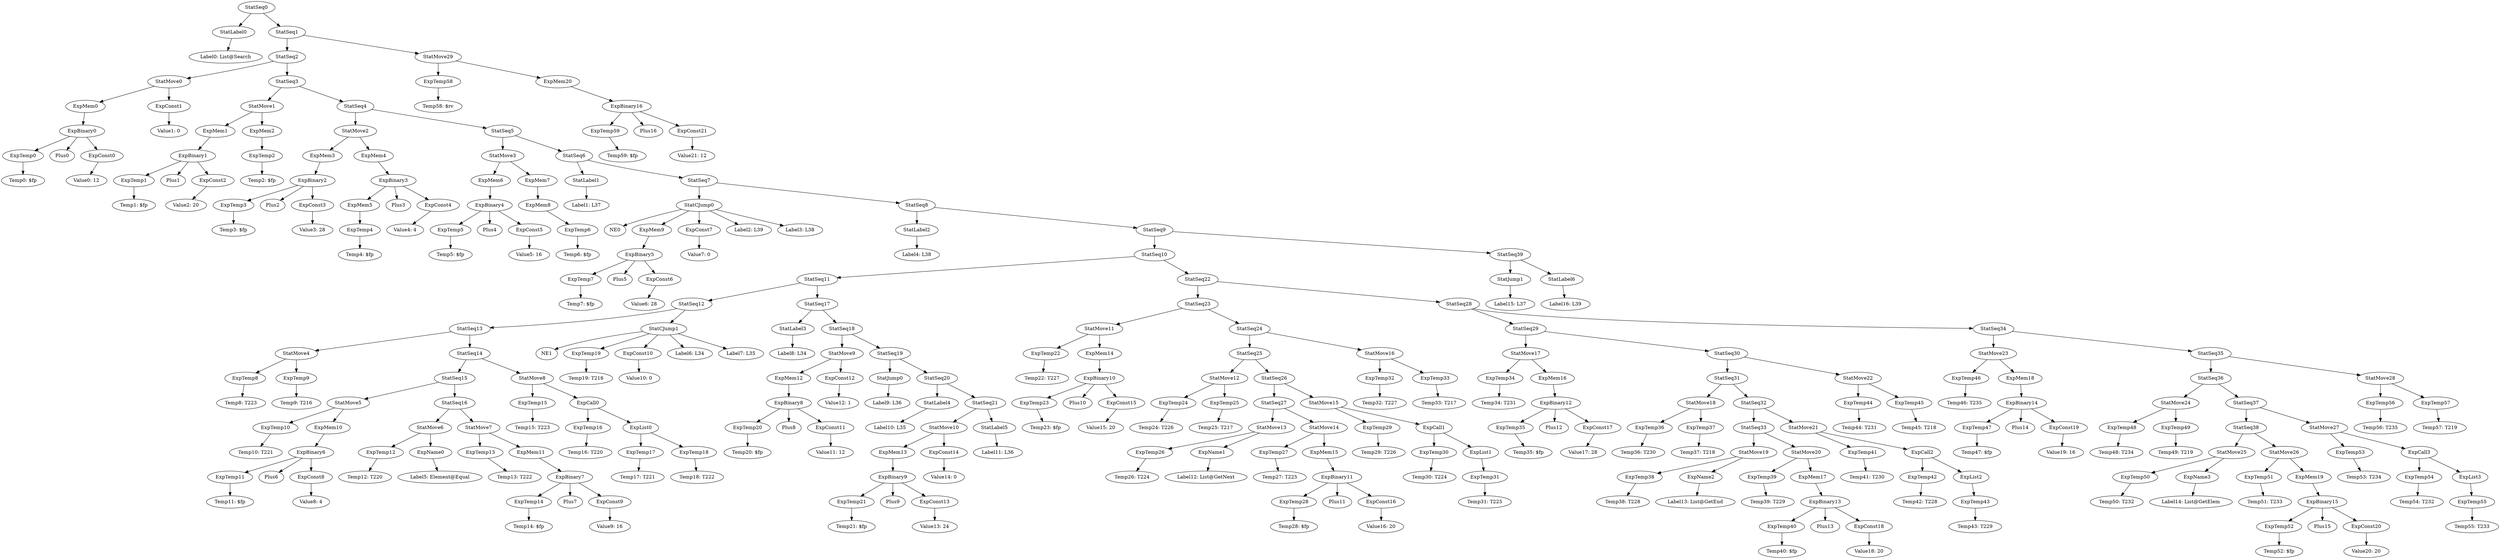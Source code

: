 digraph {
	ordering = out;
	ExpMem20 -> ExpBinary16;
	ExpBinary16 -> ExpTemp59;
	ExpBinary16 -> Plus16;
	ExpBinary16 -> ExpConst21;
	ExpTemp59 -> "Temp59: $fp";
	StatMove29 -> ExpTemp58;
	StatMove29 -> ExpMem20;
	StatSeq39 -> StatJump1;
	StatSeq39 -> StatLabel6;
	StatJump1 -> "Label15: L37";
	StatSeq9 -> StatSeq10;
	StatSeq9 -> StatSeq39;
	StatMove28 -> ExpTemp56;
	StatMove28 -> ExpTemp57;
	ExpTemp56 -> "Temp56: T235";
	StatSeq35 -> StatSeq36;
	StatSeq35 -> StatMove28;
	StatJump0 -> "Label9: L36";
	ExpMem12 -> ExpBinary8;
	StatMove16 -> ExpTemp32;
	StatMove16 -> ExpTemp33;
	ExpConst21 -> "Value21: 12";
	ExpTemp49 -> "Temp49: T219";
	ExpTemp20 -> "Temp20: $fp";
	ExpName0 -> "Label5: Element@Equal";
	ExpConst8 -> "Value8: 4";
	StatCJump1 -> NE1;
	StatCJump1 -> ExpTemp19;
	StatCJump1 -> ExpConst10;
	StatCJump1 -> "Label6: L34";
	StatCJump1 -> "Label7: L35";
	ExpCall3 -> ExpTemp54;
	ExpCall3 -> ExpList3;
	ExpTemp32 -> "Temp32: T227";
	StatSeq13 -> StatMove4;
	StatSeq13 -> StatSeq14;
	ExpTemp23 -> "Temp23: $fp";
	ExpCall0 -> ExpTemp16;
	ExpCall0 -> ExpList0;
	ExpTemp15 -> "Temp15: T223";
	ExpTemp48 -> "Temp48: T234";
	ExpTemp44 -> "Temp44: T231";
	StatMove11 -> ExpTemp22;
	StatMove11 -> ExpMem14;
	StatLabel6 -> "Label16: L39";
	ExpTemp14 -> "Temp14: $fp";
	StatMove12 -> ExpTemp24;
	StatMove12 -> ExpTemp25;
	ExpConst19 -> "Value19: 16";
	ExpTemp13 -> "Temp13: T222";
	StatSeq16 -> StatMove6;
	StatSeq16 -> StatMove7;
	StatSeq7 -> StatCJump0;
	StatSeq7 -> StatSeq8;
	ExpMem10 -> ExpBinary6;
	ExpTemp10 -> "Temp10: T221";
	ExpTemp16 -> "Temp16: T220";
	ExpBinary6 -> ExpTemp11;
	ExpBinary6 -> Plus6;
	ExpBinary6 -> ExpConst8;
	StatMove24 -> ExpTemp48;
	StatMove24 -> ExpTemp49;
	ExpConst10 -> "Value10: 0";
	ExpBinary1 -> ExpTemp1;
	ExpBinary1 -> Plus1;
	ExpBinary1 -> ExpConst2;
	StatMove9 -> ExpMem12;
	StatMove9 -> ExpConst12;
	StatMove4 -> ExpTemp8;
	StatMove4 -> ExpTemp9;
	StatLabel2 -> "Label4: L38";
	StatMove5 -> ExpTemp10;
	StatMove5 -> ExpMem10;
	ExpConst12 -> "Value12: 1";
	ExpTemp18 -> "Temp18: T222";
	ExpBinary9 -> ExpTemp21;
	ExpBinary9 -> Plus9;
	ExpBinary9 -> ExpConst13;
	ExpTemp8 -> "Temp8: T223";
	ExpMem15 -> ExpBinary11;
	ExpTemp53 -> "Temp53: T234";
	ExpTemp19 -> "Temp19: T216";
	StatLabel0 -> "Label0: List@Search";
	StatSeq17 -> StatLabel3;
	StatSeq17 -> StatSeq18;
	StatSeq1 -> StatSeq2;
	StatSeq1 -> StatMove29;
	StatSeq30 -> StatSeq31;
	StatSeq30 -> StatMove22;
	StatMove2 -> ExpMem3;
	StatMove2 -> ExpMem4;
	ExpBinary13 -> ExpTemp40;
	ExpBinary13 -> Plus13;
	ExpBinary13 -> ExpConst18;
	ExpTemp54 -> "Temp54: T232";
	ExpTemp2 -> "Temp2: $fp";
	ExpTemp51 -> "Temp51: T233";
	ExpTemp17 -> "Temp17: T221";
	ExpConst3 -> "Value3: 28";
	ExpTemp21 -> "Temp21: $fp";
	ExpConst7 -> "Value7: 0";
	ExpBinary0 -> ExpTemp0;
	ExpBinary0 -> Plus0;
	ExpBinary0 -> ExpConst0;
	ExpBinary11 -> ExpTemp28;
	ExpBinary11 -> Plus11;
	ExpBinary11 -> ExpConst16;
	ExpTemp12 -> "Temp12: T220";
	StatSeq11 -> StatSeq12;
	StatSeq11 -> StatSeq17;
	ExpMem2 -> ExpTemp2;
	ExpTemp33 -> "Temp33: T217";
	StatLabel1 -> "Label1: L37";
	StatSeq33 -> StatMove19;
	StatSeq33 -> StatMove20;
	StatSeq15 -> StatMove5;
	StatSeq15 -> StatSeq16;
	StatSeq3 -> StatMove1;
	StatSeq3 -> StatSeq4;
	StatSeq18 -> StatMove9;
	StatSeq18 -> StatSeq19;
	StatLabel3 -> "Label8: L34";
	StatMove15 -> ExpTemp29;
	StatMove15 -> ExpCall1;
	StatSeq8 -> StatLabel2;
	StatSeq8 -> StatSeq9;
	ExpMem8 -> ExpTemp6;
	StatSeq6 -> StatLabel1;
	StatSeq6 -> StatSeq7;
	StatMove17 -> ExpTemp34;
	StatMove17 -> ExpMem16;
	ExpTemp11 -> "Temp11: $fp";
	StatSeq0 -> StatLabel0;
	StatSeq0 -> StatSeq1;
	ExpTemp39 -> "Temp39: T229";
	ExpTemp1 -> "Temp1: $fp";
	ExpBinary4 -> ExpTemp5;
	ExpBinary4 -> Plus4;
	ExpBinary4 -> ExpConst5;
	ExpList1 -> ExpTemp31;
	StatMove23 -> ExpTemp46;
	StatMove23 -> ExpMem18;
	ExpTemp35 -> "Temp35: $fp";
	ExpTemp57 -> "Temp57: T219";
	ExpTemp5 -> "Temp5: $fp";
	ExpMem3 -> ExpBinary2;
	StatSeq2 -> StatMove0;
	StatSeq2 -> StatSeq3;
	StatMove1 -> ExpMem1;
	StatMove1 -> ExpMem2;
	ExpMem16 -> ExpBinary12;
	ExpBinary2 -> ExpTemp3;
	ExpBinary2 -> Plus2;
	ExpBinary2 -> ExpConst3;
	ExpMem5 -> ExpTemp4;
	StatLabel4 -> "Label10: L35";
	StatSeq23 -> StatMove11;
	StatSeq23 -> StatSeq24;
	StatSeq5 -> StatMove3;
	StatSeq5 -> StatSeq6;
	StatMove0 -> ExpMem0;
	StatMove0 -> ExpConst1;
	ExpBinary14 -> ExpTemp47;
	ExpBinary14 -> Plus14;
	ExpBinary14 -> ExpConst19;
	ExpList0 -> ExpTemp17;
	ExpList0 -> ExpTemp18;
	StatCJump0 -> NE0;
	StatCJump0 -> ExpMem9;
	StatCJump0 -> ExpConst7;
	StatCJump0 -> "Label2: L39";
	StatCJump0 -> "Label3: L38";
	ExpConst1 -> "Value1: 0";
	ExpTemp45 -> "Temp45: T218";
	ExpTemp58 -> "Temp58: $rv";
	ExpMem1 -> ExpBinary1;
	ExpMem9 -> ExpBinary5;
	ExpConst6 -> "Value6: 28";
	StatSeq12 -> StatSeq13;
	StatSeq12 -> StatCJump1;
	ExpTemp4 -> "Temp4: $fp";
	StatLabel5 -> "Label11: L36";
	StatMove19 -> ExpTemp38;
	StatMove19 -> ExpName2;
	ExpTemp0 -> "Temp0: $fp";
	StatMove7 -> ExpTemp13;
	StatMove7 -> ExpMem11;
	ExpTemp7 -> "Temp7: $fp";
	ExpConst4 -> "Value4: 4";
	ExpConst0 -> "Value0: 12";
	ExpBinary8 -> ExpTemp20;
	ExpBinary8 -> Plus8;
	ExpBinary8 -> ExpConst11;
	ExpConst5 -> "Value5: 16";
	StatSeq26 -> StatSeq27;
	StatSeq26 -> StatMove15;
	StatMove22 -> ExpTemp44;
	StatMove22 -> ExpTemp45;
	StatSeq37 -> StatSeq38;
	StatSeq37 -> StatMove27;
	ExpTemp3 -> "Temp3: $fp";
	ExpTemp6 -> "Temp6: $fp";
	ExpBinary7 -> ExpTemp14;
	ExpBinary7 -> Plus7;
	ExpBinary7 -> ExpConst9;
	ExpBinary5 -> ExpTemp7;
	ExpBinary5 -> Plus5;
	ExpBinary5 -> ExpConst6;
	ExpTemp43 -> "Temp43: T229";
	StatSeq14 -> StatSeq15;
	StatSeq14 -> StatMove8;
	ExpMem13 -> ExpBinary9;
	ExpMem4 -> ExpBinary3;
	StatMove10 -> ExpMem13;
	StatMove10 -> ExpConst14;
	ExpConst9 -> "Value9: 16";
	ExpConst14 -> "Value14: 0";
	StatSeq21 -> StatMove10;
	StatSeq21 -> StatLabel5;
	StatSeq10 -> StatSeq11;
	StatSeq10 -> StatSeq22;
	StatMove13 -> ExpTemp26;
	StatMove13 -> ExpName1;
	StatMove27 -> ExpTemp53;
	StatMove27 -> ExpCall3;
	ExpTemp22 -> "Temp22: T227";
	ExpTemp28 -> "Temp28: $fp";
	StatMove8 -> ExpTemp15;
	StatMove8 -> ExpCall0;
	StatSeq32 -> StatSeq33;
	StatSeq32 -> StatMove21;
	ExpList2 -> ExpTemp43;
	ExpBinary10 -> ExpTemp23;
	ExpBinary10 -> Plus10;
	ExpBinary10 -> ExpConst15;
	ExpConst15 -> "Value15: 20";
	StatSeq31 -> StatMove18;
	StatSeq31 -> StatSeq32;
	ExpMem14 -> ExpBinary10;
	ExpTemp31 -> "Temp31: T225";
	ExpTemp24 -> "Temp24: T226";
	ExpTemp25 -> "Temp25: T217";
	StatMove3 -> ExpMem6;
	StatMove3 -> ExpMem7;
	StatSeq25 -> StatMove12;
	StatSeq25 -> StatSeq26;
	ExpTemp26 -> "Temp26: T224";
	ExpTemp41 -> "Temp41: T230";
	ExpName1 -> "Label12: List@GetNext";
	ExpTemp9 -> "Temp9: T216";
	StatSeq27 -> StatMove13;
	StatSeq27 -> StatMove14;
	ExpTemp27 -> "Temp27: T225";
	StatMove14 -> ExpTemp27;
	StatMove14 -> ExpMem15;
	ExpMem6 -> ExpBinary4;
	ExpConst16 -> "Value16: 20";
	ExpTemp52 -> "Temp52: $fp";
	ExpTemp29 -> "Temp29: T226";
	ExpTemp30 -> "Temp30: T224";
	ExpMem19 -> ExpBinary15;
	ExpCall1 -> ExpTemp30;
	ExpCall1 -> ExpList1;
	StatSeq24 -> StatSeq25;
	StatSeq24 -> StatMove16;
	ExpTemp50 -> "Temp50: T232";
	StatSeq19 -> StatJump0;
	StatSeq19 -> StatSeq20;
	StatSeq22 -> StatSeq23;
	StatSeq22 -> StatSeq28;
	ExpTemp34 -> "Temp34: T231";
	StatMove6 -> ExpTemp12;
	StatMove6 -> ExpName0;
	ExpBinary12 -> ExpTemp35;
	ExpBinary12 -> Plus12;
	ExpBinary12 -> ExpConst17;
	ExpConst18 -> "Value18: 20";
	ExpConst17 -> "Value17: 28";
	StatSeq4 -> StatMove2;
	StatSeq4 -> StatSeq5;
	ExpMem0 -> ExpBinary0;
	ExpTemp36 -> "Temp36: T230";
	StatMove18 -> ExpTemp36;
	StatMove18 -> ExpTemp37;
	ExpTemp37 -> "Temp37: T218";
	ExpTemp38 -> "Temp38: T228";
	ExpName2 -> "Label13: List@GetEnd";
	StatMove20 -> ExpTemp39;
	StatMove20 -> ExpMem17;
	ExpBinary3 -> ExpMem5;
	ExpBinary3 -> Plus3;
	ExpBinary3 -> ExpConst4;
	ExpTemp40 -> "Temp40: $fp";
	StatSeq34 -> StatMove23;
	StatSeq34 -> StatSeq35;
	ExpMem17 -> ExpBinary13;
	StatMove21 -> ExpTemp41;
	StatMove21 -> ExpCall2;
	ExpTemp42 -> "Temp42: T228";
	StatMove25 -> ExpTemp50;
	StatMove25 -> ExpName3;
	ExpConst2 -> "Value2: 20";
	ExpCall2 -> ExpTemp42;
	ExpCall2 -> ExpList2;
	ExpConst11 -> "Value11: 12";
	ExpTemp47 -> "Temp47: $fp";
	StatSeq20 -> StatLabel4;
	StatSeq20 -> StatSeq21;
	ExpBinary15 -> ExpTemp52;
	ExpBinary15 -> Plus15;
	ExpBinary15 -> ExpConst20;
	StatSeq28 -> StatSeq29;
	StatSeq28 -> StatSeq34;
	ExpMem7 -> ExpMem8;
	ExpConst13 -> "Value13: 24";
	ExpTemp46 -> "Temp46: T235";
	ExpMem18 -> ExpBinary14;
	StatMove26 -> ExpTemp51;
	StatMove26 -> ExpMem19;
	ExpMem11 -> ExpBinary7;
	StatSeq36 -> StatMove24;
	StatSeq36 -> StatSeq37;
	ExpName3 -> "Label14: List@GetElem";
	StatSeq38 -> StatMove25;
	StatSeq38 -> StatMove26;
	StatSeq29 -> StatMove17;
	StatSeq29 -> StatSeq30;
	ExpConst20 -> "Value20: 20";
	ExpTemp55 -> "Temp55: T233";
	ExpList3 -> ExpTemp55;
}

